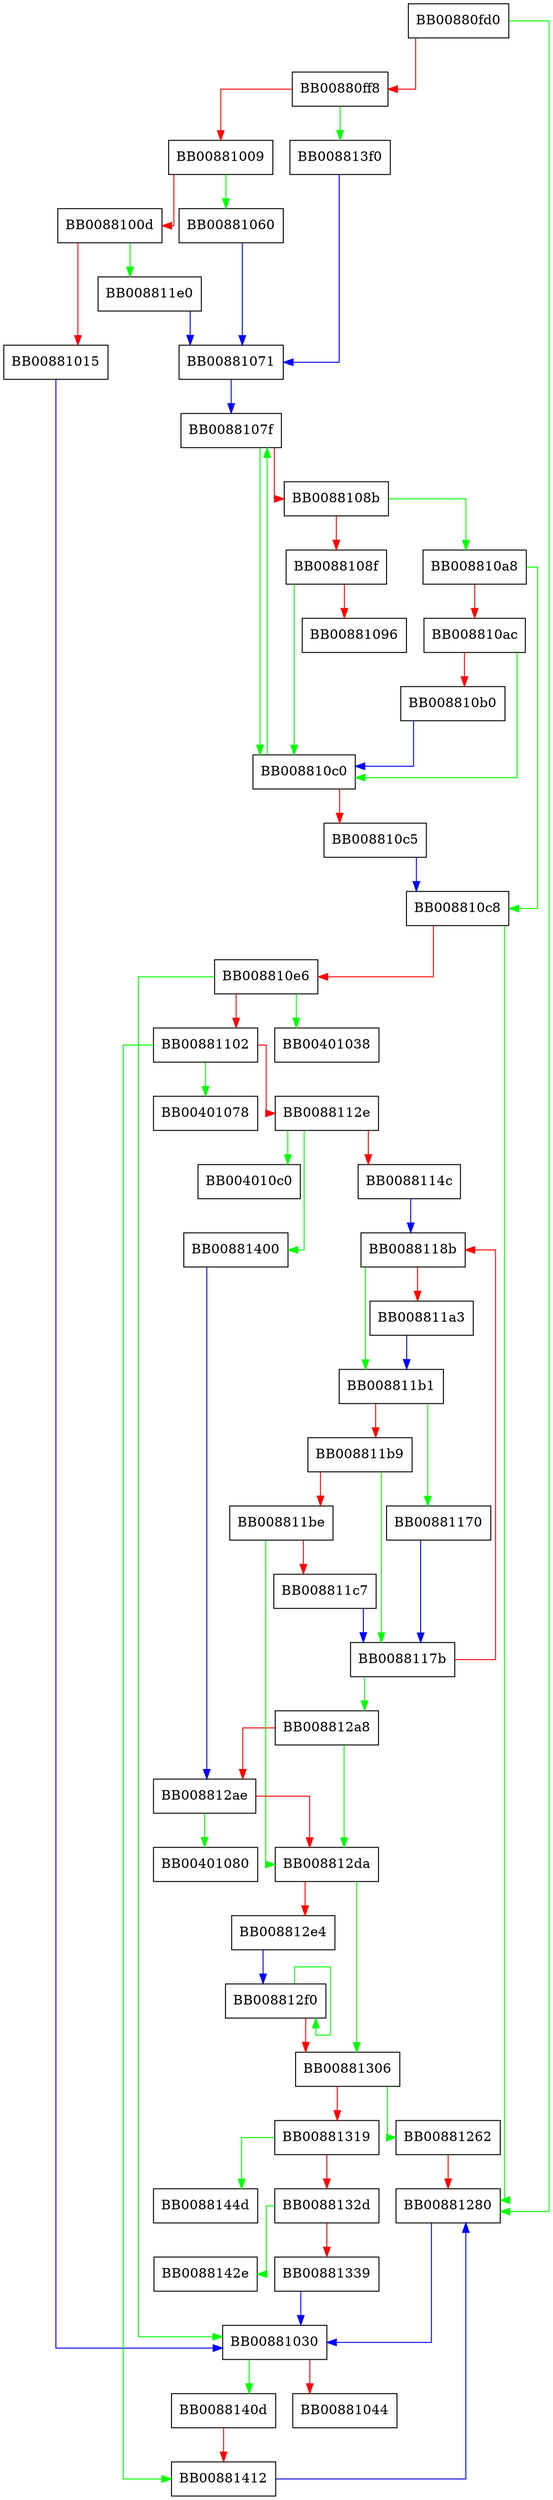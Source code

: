 digraph _IO_new_file_fopen {
  node [shape="box"];
  graph [splines=ortho];
  BB00880fd0 -> BB00881280 [color="green"];
  BB00880fd0 -> BB00880ff8 [color="red"];
  BB00880ff8 -> BB008813f0 [color="green"];
  BB00880ff8 -> BB00881009 [color="red"];
  BB00881009 -> BB00881060 [color="green"];
  BB00881009 -> BB0088100d [color="red"];
  BB0088100d -> BB008811e0 [color="green"];
  BB0088100d -> BB00881015 [color="red"];
  BB00881015 -> BB00881030 [color="blue"];
  BB00881030 -> BB0088140d [color="green"];
  BB00881030 -> BB00881044 [color="red"];
  BB00881060 -> BB00881071 [color="blue"];
  BB00881071 -> BB0088107f [color="blue"];
  BB0088107f -> BB008810c0 [color="green"];
  BB0088107f -> BB0088108b [color="red"];
  BB0088108b -> BB008810a8 [color="green"];
  BB0088108b -> BB0088108f [color="red"];
  BB0088108f -> BB008810c0 [color="green"];
  BB0088108f -> BB00881096 [color="red"];
  BB008810a8 -> BB008810c8 [color="green"];
  BB008810a8 -> BB008810ac [color="red"];
  BB008810ac -> BB008810c0 [color="green"];
  BB008810ac -> BB008810b0 [color="red"];
  BB008810b0 -> BB008810c0 [color="blue"];
  BB008810c0 -> BB0088107f [color="green"];
  BB008810c0 -> BB008810c5 [color="red"];
  BB008810c5 -> BB008810c8 [color="blue"];
  BB008810c8 -> BB00881280 [color="green"];
  BB008810c8 -> BB008810e6 [color="red"];
  BB008810e6 -> BB00401038 [color="green"];
  BB008810e6 -> BB00881030 [color="green"];
  BB008810e6 -> BB00881102 [color="red"];
  BB00881102 -> BB00401078 [color="green"];
  BB00881102 -> BB00881412 [color="green"];
  BB00881102 -> BB0088112e [color="red"];
  BB0088112e -> BB004010c0 [color="green"];
  BB0088112e -> BB00881400 [color="green"];
  BB0088112e -> BB0088114c [color="red"];
  BB0088114c -> BB0088118b [color="blue"];
  BB00881170 -> BB0088117b [color="blue"];
  BB0088117b -> BB008812a8 [color="green"];
  BB0088117b -> BB0088118b [color="red"];
  BB0088118b -> BB008811b1 [color="green"];
  BB0088118b -> BB008811a3 [color="red"];
  BB008811a3 -> BB008811b1 [color="blue"];
  BB008811b1 -> BB00881170 [color="green"];
  BB008811b1 -> BB008811b9 [color="red"];
  BB008811b9 -> BB0088117b [color="green"];
  BB008811b9 -> BB008811be [color="red"];
  BB008811be -> BB008812da [color="green"];
  BB008811be -> BB008811c7 [color="red"];
  BB008811c7 -> BB0088117b [color="blue"];
  BB008811e0 -> BB00881071 [color="blue"];
  BB00881262 -> BB00881280 [color="red"];
  BB00881280 -> BB00881030 [color="blue"];
  BB008812a8 -> BB008812da [color="green"];
  BB008812a8 -> BB008812ae [color="red"];
  BB008812ae -> BB00401080 [color="green"];
  BB008812ae -> BB008812da [color="red"];
  BB008812da -> BB00881306 [color="green"];
  BB008812da -> BB008812e4 [color="red"];
  BB008812e4 -> BB008812f0 [color="blue"];
  BB008812f0 -> BB008812f0 [color="green"];
  BB008812f0 -> BB00881306 [color="red"];
  BB00881306 -> BB00881262 [color="green"];
  BB00881306 -> BB00881319 [color="red"];
  BB00881319 -> BB0088144d [color="green"];
  BB00881319 -> BB0088132d [color="red"];
  BB0088132d -> BB0088142e [color="green"];
  BB0088132d -> BB00881339 [color="red"];
  BB00881339 -> BB00881030 [color="blue"];
  BB008813f0 -> BB00881071 [color="blue"];
  BB00881400 -> BB008812ae [color="blue"];
  BB0088140d -> BB00881412 [color="red"];
  BB00881412 -> BB00881280 [color="blue"];
}